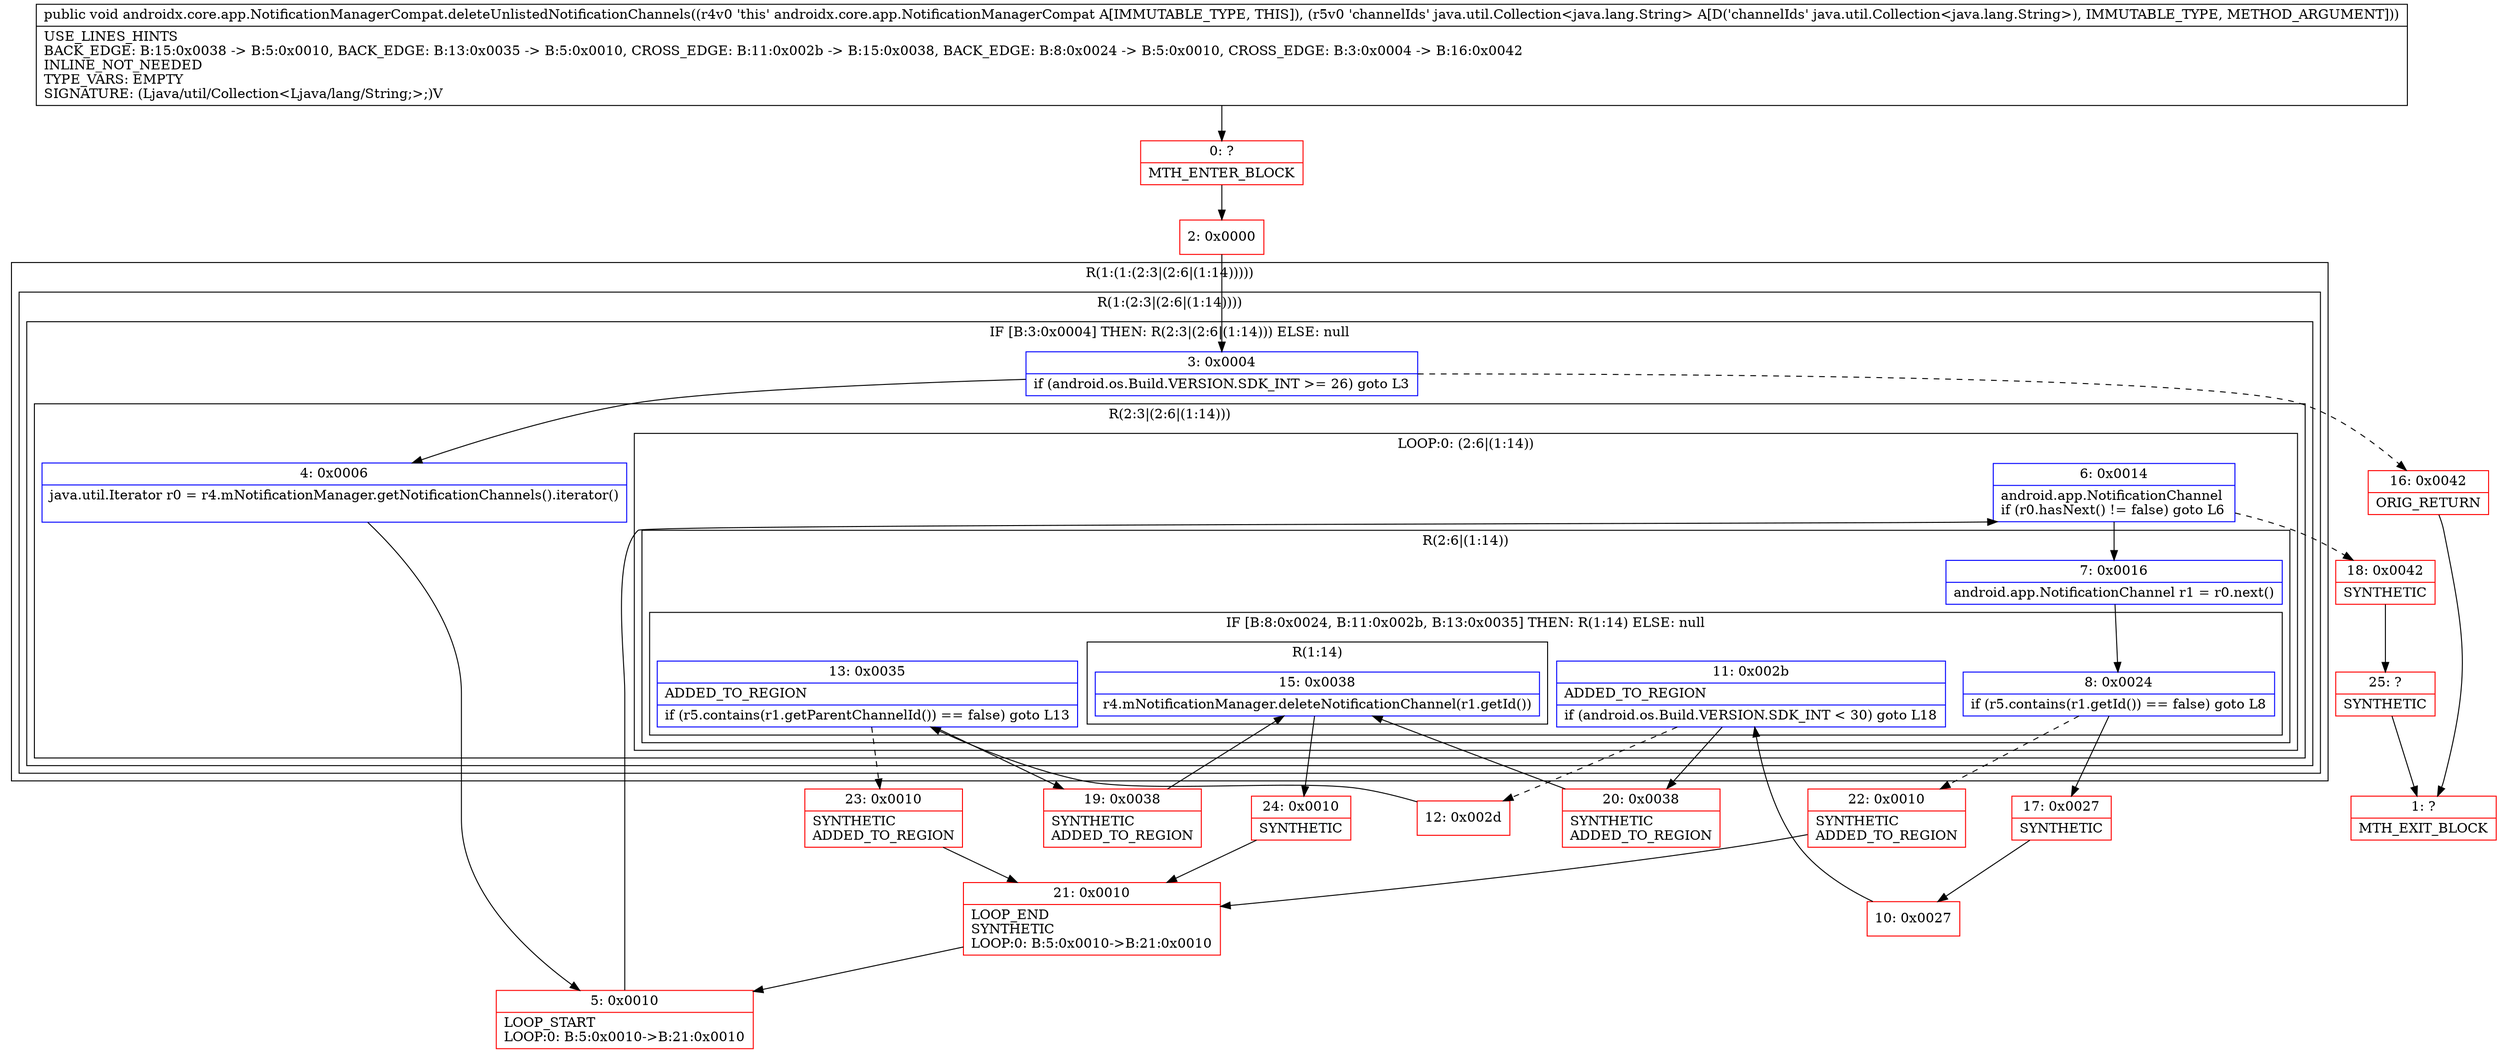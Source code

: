 digraph "CFG forandroidx.core.app.NotificationManagerCompat.deleteUnlistedNotificationChannels(Ljava\/util\/Collection;)V" {
subgraph cluster_Region_444867265 {
label = "R(1:(1:(2:3|(2:6|(1:14)))))";
node [shape=record,color=blue];
subgraph cluster_Region_582183488 {
label = "R(1:(2:3|(2:6|(1:14))))";
node [shape=record,color=blue];
subgraph cluster_IfRegion_1703176066 {
label = "IF [B:3:0x0004] THEN: R(2:3|(2:6|(1:14))) ELSE: null";
node [shape=record,color=blue];
Node_3 [shape=record,label="{3\:\ 0x0004|if (android.os.Build.VERSION.SDK_INT \>= 26) goto L3\l}"];
subgraph cluster_Region_454055550 {
label = "R(2:3|(2:6|(1:14)))";
node [shape=record,color=blue];
Node_4 [shape=record,label="{4\:\ 0x0006|java.util.Iterator r0 = r4.mNotificationManager.getNotificationChannels().iterator()\l\l}"];
subgraph cluster_LoopRegion_549060087 {
label = "LOOP:0: (2:6|(1:14))";
node [shape=record,color=blue];
Node_6 [shape=record,label="{6\:\ 0x0014|android.app.NotificationChannel \lif (r0.hasNext() != false) goto L6\l}"];
subgraph cluster_Region_434201290 {
label = "R(2:6|(1:14))";
node [shape=record,color=blue];
Node_7 [shape=record,label="{7\:\ 0x0016|android.app.NotificationChannel r1 = r0.next()\l}"];
subgraph cluster_IfRegion_1595911683 {
label = "IF [B:8:0x0024, B:11:0x002b, B:13:0x0035] THEN: R(1:14) ELSE: null";
node [shape=record,color=blue];
Node_8 [shape=record,label="{8\:\ 0x0024|if (r5.contains(r1.getId()) == false) goto L8\l}"];
Node_11 [shape=record,label="{11\:\ 0x002b|ADDED_TO_REGION\l|if (android.os.Build.VERSION.SDK_INT \< 30) goto L18\l}"];
Node_13 [shape=record,label="{13\:\ 0x0035|ADDED_TO_REGION\l|if (r5.contains(r1.getParentChannelId()) == false) goto L13\l}"];
subgraph cluster_Region_1185259576 {
label = "R(1:14)";
node [shape=record,color=blue];
Node_15 [shape=record,label="{15\:\ 0x0038|r4.mNotificationManager.deleteNotificationChannel(r1.getId())\l}"];
}
}
}
}
}
}
}
}
Node_0 [shape=record,color=red,label="{0\:\ ?|MTH_ENTER_BLOCK\l}"];
Node_2 [shape=record,color=red,label="{2\:\ 0x0000}"];
Node_5 [shape=record,color=red,label="{5\:\ 0x0010|LOOP_START\lLOOP:0: B:5:0x0010\-\>B:21:0x0010\l}"];
Node_17 [shape=record,color=red,label="{17\:\ 0x0027|SYNTHETIC\l}"];
Node_10 [shape=record,color=red,label="{10\:\ 0x0027}"];
Node_12 [shape=record,color=red,label="{12\:\ 0x002d}"];
Node_19 [shape=record,color=red,label="{19\:\ 0x0038|SYNTHETIC\lADDED_TO_REGION\l}"];
Node_24 [shape=record,color=red,label="{24\:\ 0x0010|SYNTHETIC\l}"];
Node_21 [shape=record,color=red,label="{21\:\ 0x0010|LOOP_END\lSYNTHETIC\lLOOP:0: B:5:0x0010\-\>B:21:0x0010\l}"];
Node_23 [shape=record,color=red,label="{23\:\ 0x0010|SYNTHETIC\lADDED_TO_REGION\l}"];
Node_20 [shape=record,color=red,label="{20\:\ 0x0038|SYNTHETIC\lADDED_TO_REGION\l}"];
Node_22 [shape=record,color=red,label="{22\:\ 0x0010|SYNTHETIC\lADDED_TO_REGION\l}"];
Node_18 [shape=record,color=red,label="{18\:\ 0x0042|SYNTHETIC\l}"];
Node_25 [shape=record,color=red,label="{25\:\ ?|SYNTHETIC\l}"];
Node_1 [shape=record,color=red,label="{1\:\ ?|MTH_EXIT_BLOCK\l}"];
Node_16 [shape=record,color=red,label="{16\:\ 0x0042|ORIG_RETURN\l}"];
MethodNode[shape=record,label="{public void androidx.core.app.NotificationManagerCompat.deleteUnlistedNotificationChannels((r4v0 'this' androidx.core.app.NotificationManagerCompat A[IMMUTABLE_TYPE, THIS]), (r5v0 'channelIds' java.util.Collection\<java.lang.String\> A[D('channelIds' java.util.Collection\<java.lang.String\>), IMMUTABLE_TYPE, METHOD_ARGUMENT]))  | USE_LINES_HINTS\lBACK_EDGE: B:15:0x0038 \-\> B:5:0x0010, BACK_EDGE: B:13:0x0035 \-\> B:5:0x0010, CROSS_EDGE: B:11:0x002b \-\> B:15:0x0038, BACK_EDGE: B:8:0x0024 \-\> B:5:0x0010, CROSS_EDGE: B:3:0x0004 \-\> B:16:0x0042\lINLINE_NOT_NEEDED\lTYPE_VARS: EMPTY\lSIGNATURE: (Ljava\/util\/Collection\<Ljava\/lang\/String;\>;)V\l}"];
MethodNode -> Node_0;Node_3 -> Node_4;
Node_3 -> Node_16[style=dashed];
Node_4 -> Node_5;
Node_6 -> Node_7;
Node_6 -> Node_18[style=dashed];
Node_7 -> Node_8;
Node_8 -> Node_17;
Node_8 -> Node_22[style=dashed];
Node_11 -> Node_12[style=dashed];
Node_11 -> Node_20;
Node_13 -> Node_19;
Node_13 -> Node_23[style=dashed];
Node_15 -> Node_24;
Node_0 -> Node_2;
Node_2 -> Node_3;
Node_5 -> Node_6;
Node_17 -> Node_10;
Node_10 -> Node_11;
Node_12 -> Node_13;
Node_19 -> Node_15;
Node_24 -> Node_21;
Node_21 -> Node_5;
Node_23 -> Node_21;
Node_20 -> Node_15;
Node_22 -> Node_21;
Node_18 -> Node_25;
Node_25 -> Node_1;
Node_16 -> Node_1;
}

